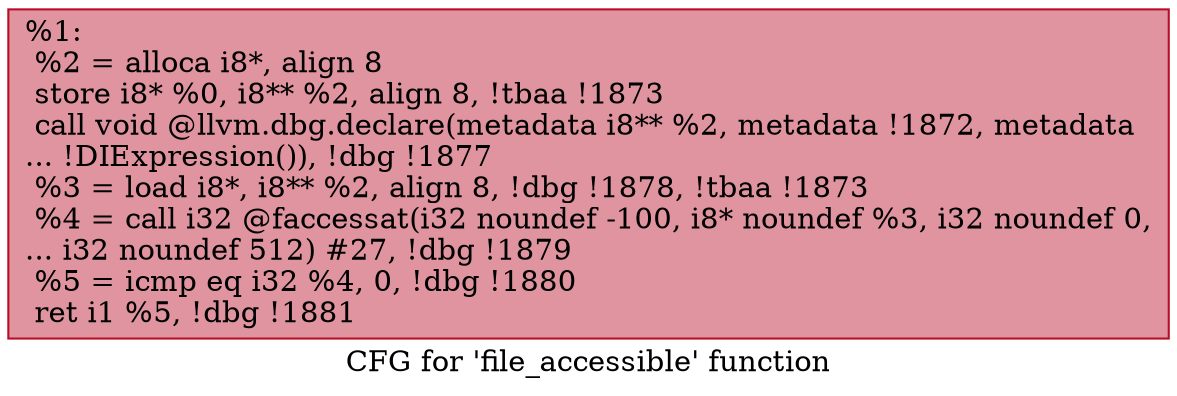 digraph "CFG for 'file_accessible' function" {
	label="CFG for 'file_accessible' function";

	Node0x2200810 [shape=record,color="#b70d28ff", style=filled, fillcolor="#b70d2870",label="{%1:\l  %2 = alloca i8*, align 8\l  store i8* %0, i8** %2, align 8, !tbaa !1873\l  call void @llvm.dbg.declare(metadata i8** %2, metadata !1872, metadata\l... !DIExpression()), !dbg !1877\l  %3 = load i8*, i8** %2, align 8, !dbg !1878, !tbaa !1873\l  %4 = call i32 @faccessat(i32 noundef -100, i8* noundef %3, i32 noundef 0,\l... i32 noundef 512) #27, !dbg !1879\l  %5 = icmp eq i32 %4, 0, !dbg !1880\l  ret i1 %5, !dbg !1881\l}"];
}
